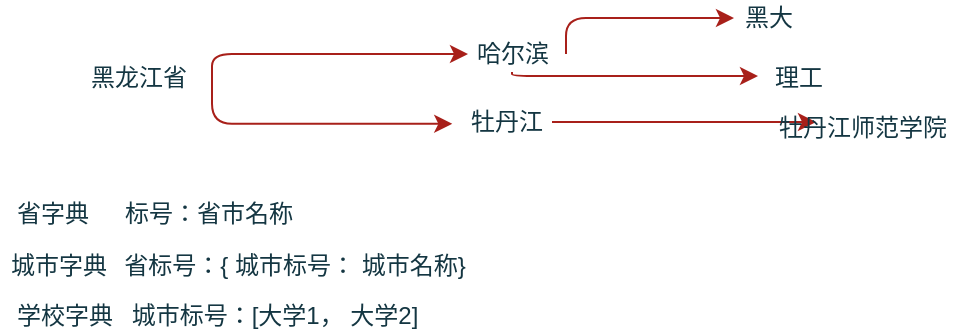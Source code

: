 <mxfile>
    <diagram id="z1pEaPGQNh0gtHoUqC9N" name="第 1 页">
        <mxGraphModel dx="635" dy="352" grid="0" gridSize="10" guides="1" tooltips="1" connect="1" arrows="1" fold="1" page="1" pageScale="1" pageWidth="827" pageHeight="1169" background="#ffffff" math="0" shadow="0">
            <root>
                <mxCell id="0"/>
                <mxCell id="1" parent="0"/>
                <mxCell id="3" style="edgeStyle=orthogonalEdgeStyle;curved=0;rounded=1;sketch=0;orthogonalLoop=1;jettySize=auto;html=1;exitX=1;exitY=0.5;exitDx=0;exitDy=0;fontColor=#143642;strokeColor=#A8201A;fillColor=#FAE5C7;" edge="1" parent="1" source="2">
                    <mxGeometry relative="1" as="geometry">
                        <mxPoint x="281" y="74" as="targetPoint"/>
                        <Array as="points">
                            <mxPoint x="153" y="74"/>
                            <mxPoint x="274" y="74"/>
                        </Array>
                    </mxGeometry>
                </mxCell>
                <mxCell id="5" style="edgeStyle=orthogonalEdgeStyle;curved=0;rounded=1;sketch=0;orthogonalLoop=1;jettySize=auto;html=1;exitX=1;exitY=0.5;exitDx=0;exitDy=0;fontColor=#143642;strokeColor=#A8201A;fillColor=#FAE5C7;" edge="1" parent="1" source="2">
                    <mxGeometry relative="1" as="geometry">
                        <mxPoint x="273.122" y="108.919" as="targetPoint"/>
                        <Array as="points">
                            <mxPoint x="153" y="109"/>
                        </Array>
                    </mxGeometry>
                </mxCell>
                <mxCell id="2" value="黑龙江省" style="text;html=1;strokeColor=none;fillColor=none;align=center;verticalAlign=middle;whiteSpace=wrap;rounded=0;sketch=0;fontColor=#143642;" vertex="1" parent="1">
                    <mxGeometry x="80" y="76" width="73" height="20" as="geometry"/>
                </mxCell>
                <mxCell id="8" value="" style="edgeStyle=orthogonalEdgeStyle;curved=0;rounded=1;sketch=0;orthogonalLoop=1;jettySize=auto;html=1;fontColor=#143642;strokeColor=#A8201A;fillColor=#FAE5C7;" edge="1" parent="1" target="7">
                    <mxGeometry relative="1" as="geometry">
                        <mxPoint x="330" y="74" as="sourcePoint"/>
                        <Array as="points">
                            <mxPoint x="330" y="56"/>
                        </Array>
                    </mxGeometry>
                </mxCell>
                <mxCell id="4" value="哈尔滨" style="text;html=1;align=center;verticalAlign=middle;resizable=0;points=[];autosize=1;strokeColor=none;fontColor=#143642;" vertex="1" parent="1">
                    <mxGeometry x="280" y="65" width="46" height="18" as="geometry"/>
                </mxCell>
                <mxCell id="11" value="" style="edgeStyle=orthogonalEdgeStyle;curved=0;rounded=1;sketch=0;orthogonalLoop=1;jettySize=auto;html=1;fontColor=#143642;strokeColor=#A8201A;fillColor=#FAE5C7;" edge="1" parent="1" source="6">
                    <mxGeometry relative="1" as="geometry">
                        <mxPoint x="455" y="108" as="targetPoint"/>
                    </mxGeometry>
                </mxCell>
                <mxCell id="6" value="牡丹江" style="text;html=1;align=center;verticalAlign=middle;resizable=0;points=[];autosize=1;strokeColor=none;fontColor=#143642;" vertex="1" parent="1">
                    <mxGeometry x="277" y="99" width="46" height="18" as="geometry"/>
                </mxCell>
                <mxCell id="7" value="黑大" style="text;html=1;align=center;verticalAlign=middle;resizable=0;points=[];autosize=1;strokeColor=none;fontColor=#143642;" vertex="1" parent="1">
                    <mxGeometry x="414" y="47" width="34" height="18" as="geometry"/>
                </mxCell>
                <mxCell id="9" value="" style="edgeStyle=orthogonalEdgeStyle;curved=0;rounded=1;sketch=0;orthogonalLoop=1;jettySize=auto;html=1;fontColor=#143642;strokeColor=#A8201A;fillColor=#FAE5C7;" edge="1" parent="1" source="4">
                    <mxGeometry relative="1" as="geometry">
                        <mxPoint x="336" y="95" as="sourcePoint"/>
                        <mxPoint x="426" y="85" as="targetPoint"/>
                        <Array as="points">
                            <mxPoint x="303" y="85"/>
                            <mxPoint x="420" y="85"/>
                        </Array>
                    </mxGeometry>
                </mxCell>
                <mxCell id="10" value="理工" style="text;html=1;align=center;verticalAlign=middle;resizable=0;points=[];autosize=1;strokeColor=none;fontColor=#143642;" vertex="1" parent="1">
                    <mxGeometry x="429" y="77" width="34" height="18" as="geometry"/>
                </mxCell>
                <mxCell id="12" value="牡丹江师范学院" style="text;html=1;align=center;verticalAlign=middle;resizable=0;points=[];autosize=1;strokeColor=none;fontColor=#143642;" vertex="1" parent="1">
                    <mxGeometry x="431" y="102" width="94" height="18" as="geometry"/>
                </mxCell>
                <mxCell id="13" value="省字典" style="text;html=1;align=center;verticalAlign=middle;resizable=0;points=[];autosize=1;strokeColor=none;fontColor=#143642;" vertex="1" parent="1">
                    <mxGeometry x="50" y="145" width="46" height="18" as="geometry"/>
                </mxCell>
                <mxCell id="14" value="标号：省市名称" style="text;html=1;align=center;verticalAlign=middle;resizable=0;points=[];autosize=1;strokeColor=none;fontColor=#143642;" vertex="1" parent="1">
                    <mxGeometry x="104" y="145" width="94" height="18" as="geometry"/>
                </mxCell>
                <mxCell id="15" value="城市字典" style="text;html=1;align=center;verticalAlign=middle;resizable=0;points=[];autosize=1;strokeColor=none;fontColor=#143642;" vertex="1" parent="1">
                    <mxGeometry x="47" y="171" width="57" height="18" as="geometry"/>
                </mxCell>
                <mxCell id="17" value="省标号：{ 城市标号： 城市名称}" style="text;html=1;align=center;verticalAlign=middle;resizable=0;points=[];autosize=1;strokeColor=none;fontColor=#143642;" vertex="1" parent="1">
                    <mxGeometry x="104" y="171" width="180" height="18" as="geometry"/>
                </mxCell>
                <mxCell id="18" value="学校字典" style="text;html=1;align=center;verticalAlign=middle;resizable=0;points=[];autosize=1;strokeColor=none;fontColor=#143642;" vertex="1" parent="1">
                    <mxGeometry x="50" y="196" width="57" height="18" as="geometry"/>
                </mxCell>
                <mxCell id="19" value="城市标号：[大学1， 大学2]" style="text;html=1;align=center;verticalAlign=middle;resizable=0;points=[];autosize=1;strokeColor=none;fontColor=#143642;" vertex="1" parent="1">
                    <mxGeometry x="107" y="196" width="153" height="18" as="geometry"/>
                </mxCell>
            </root>
        </mxGraphModel>
    </diagram>
</mxfile>